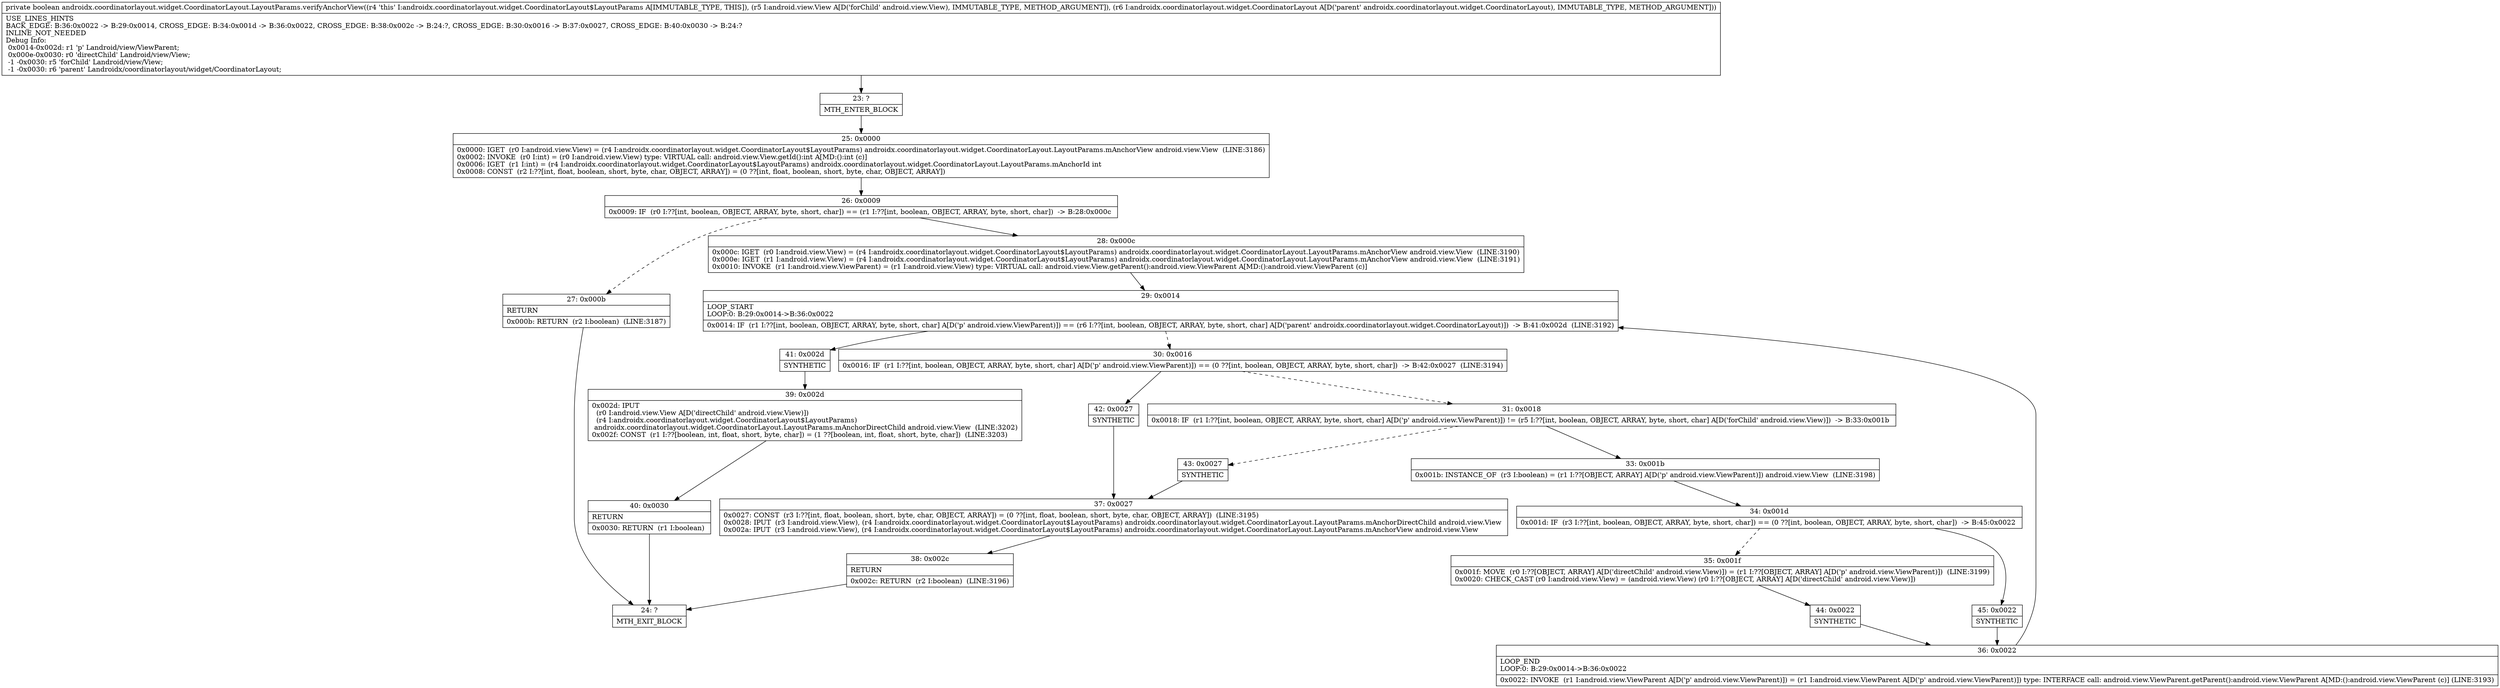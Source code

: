 digraph "CFG forandroidx.coordinatorlayout.widget.CoordinatorLayout.LayoutParams.verifyAnchorView(Landroid\/view\/View;Landroidx\/coordinatorlayout\/widget\/CoordinatorLayout;)Z" {
Node_23 [shape=record,label="{23\:\ ?|MTH_ENTER_BLOCK\l}"];
Node_25 [shape=record,label="{25\:\ 0x0000|0x0000: IGET  (r0 I:android.view.View) = (r4 I:androidx.coordinatorlayout.widget.CoordinatorLayout$LayoutParams) androidx.coordinatorlayout.widget.CoordinatorLayout.LayoutParams.mAnchorView android.view.View  (LINE:3186)\l0x0002: INVOKE  (r0 I:int) = (r0 I:android.view.View) type: VIRTUAL call: android.view.View.getId():int A[MD:():int (c)]\l0x0006: IGET  (r1 I:int) = (r4 I:androidx.coordinatorlayout.widget.CoordinatorLayout$LayoutParams) androidx.coordinatorlayout.widget.CoordinatorLayout.LayoutParams.mAnchorId int \l0x0008: CONST  (r2 I:??[int, float, boolean, short, byte, char, OBJECT, ARRAY]) = (0 ??[int, float, boolean, short, byte, char, OBJECT, ARRAY]) \l}"];
Node_26 [shape=record,label="{26\:\ 0x0009|0x0009: IF  (r0 I:??[int, boolean, OBJECT, ARRAY, byte, short, char]) == (r1 I:??[int, boolean, OBJECT, ARRAY, byte, short, char])  \-\> B:28:0x000c \l}"];
Node_27 [shape=record,label="{27\:\ 0x000b|RETURN\l|0x000b: RETURN  (r2 I:boolean)  (LINE:3187)\l}"];
Node_24 [shape=record,label="{24\:\ ?|MTH_EXIT_BLOCK\l}"];
Node_28 [shape=record,label="{28\:\ 0x000c|0x000c: IGET  (r0 I:android.view.View) = (r4 I:androidx.coordinatorlayout.widget.CoordinatorLayout$LayoutParams) androidx.coordinatorlayout.widget.CoordinatorLayout.LayoutParams.mAnchorView android.view.View  (LINE:3190)\l0x000e: IGET  (r1 I:android.view.View) = (r4 I:androidx.coordinatorlayout.widget.CoordinatorLayout$LayoutParams) androidx.coordinatorlayout.widget.CoordinatorLayout.LayoutParams.mAnchorView android.view.View  (LINE:3191)\l0x0010: INVOKE  (r1 I:android.view.ViewParent) = (r1 I:android.view.View) type: VIRTUAL call: android.view.View.getParent():android.view.ViewParent A[MD:():android.view.ViewParent (c)]\l}"];
Node_29 [shape=record,label="{29\:\ 0x0014|LOOP_START\lLOOP:0: B:29:0x0014\-\>B:36:0x0022\l|0x0014: IF  (r1 I:??[int, boolean, OBJECT, ARRAY, byte, short, char] A[D('p' android.view.ViewParent)]) == (r6 I:??[int, boolean, OBJECT, ARRAY, byte, short, char] A[D('parent' androidx.coordinatorlayout.widget.CoordinatorLayout)])  \-\> B:41:0x002d  (LINE:3192)\l}"];
Node_30 [shape=record,label="{30\:\ 0x0016|0x0016: IF  (r1 I:??[int, boolean, OBJECT, ARRAY, byte, short, char] A[D('p' android.view.ViewParent)]) == (0 ??[int, boolean, OBJECT, ARRAY, byte, short, char])  \-\> B:42:0x0027  (LINE:3194)\l}"];
Node_31 [shape=record,label="{31\:\ 0x0018|0x0018: IF  (r1 I:??[int, boolean, OBJECT, ARRAY, byte, short, char] A[D('p' android.view.ViewParent)]) != (r5 I:??[int, boolean, OBJECT, ARRAY, byte, short, char] A[D('forChild' android.view.View)])  \-\> B:33:0x001b \l}"];
Node_33 [shape=record,label="{33\:\ 0x001b|0x001b: INSTANCE_OF  (r3 I:boolean) = (r1 I:??[OBJECT, ARRAY] A[D('p' android.view.ViewParent)]) android.view.View  (LINE:3198)\l}"];
Node_34 [shape=record,label="{34\:\ 0x001d|0x001d: IF  (r3 I:??[int, boolean, OBJECT, ARRAY, byte, short, char]) == (0 ??[int, boolean, OBJECT, ARRAY, byte, short, char])  \-\> B:45:0x0022 \l}"];
Node_35 [shape=record,label="{35\:\ 0x001f|0x001f: MOVE  (r0 I:??[OBJECT, ARRAY] A[D('directChild' android.view.View)]) = (r1 I:??[OBJECT, ARRAY] A[D('p' android.view.ViewParent)])  (LINE:3199)\l0x0020: CHECK_CAST (r0 I:android.view.View) = (android.view.View) (r0 I:??[OBJECT, ARRAY] A[D('directChild' android.view.View)]) \l}"];
Node_44 [shape=record,label="{44\:\ 0x0022|SYNTHETIC\l}"];
Node_36 [shape=record,label="{36\:\ 0x0022|LOOP_END\lLOOP:0: B:29:0x0014\-\>B:36:0x0022\l|0x0022: INVOKE  (r1 I:android.view.ViewParent A[D('p' android.view.ViewParent)]) = (r1 I:android.view.ViewParent A[D('p' android.view.ViewParent)]) type: INTERFACE call: android.view.ViewParent.getParent():android.view.ViewParent A[MD:():android.view.ViewParent (c)] (LINE:3193)\l}"];
Node_45 [shape=record,label="{45\:\ 0x0022|SYNTHETIC\l}"];
Node_43 [shape=record,label="{43\:\ 0x0027|SYNTHETIC\l}"];
Node_37 [shape=record,label="{37\:\ 0x0027|0x0027: CONST  (r3 I:??[int, float, boolean, short, byte, char, OBJECT, ARRAY]) = (0 ??[int, float, boolean, short, byte, char, OBJECT, ARRAY])  (LINE:3195)\l0x0028: IPUT  (r3 I:android.view.View), (r4 I:androidx.coordinatorlayout.widget.CoordinatorLayout$LayoutParams) androidx.coordinatorlayout.widget.CoordinatorLayout.LayoutParams.mAnchorDirectChild android.view.View \l0x002a: IPUT  (r3 I:android.view.View), (r4 I:androidx.coordinatorlayout.widget.CoordinatorLayout$LayoutParams) androidx.coordinatorlayout.widget.CoordinatorLayout.LayoutParams.mAnchorView android.view.View \l}"];
Node_38 [shape=record,label="{38\:\ 0x002c|RETURN\l|0x002c: RETURN  (r2 I:boolean)  (LINE:3196)\l}"];
Node_42 [shape=record,label="{42\:\ 0x0027|SYNTHETIC\l}"];
Node_41 [shape=record,label="{41\:\ 0x002d|SYNTHETIC\l}"];
Node_39 [shape=record,label="{39\:\ 0x002d|0x002d: IPUT  \l  (r0 I:android.view.View A[D('directChild' android.view.View)])\l  (r4 I:androidx.coordinatorlayout.widget.CoordinatorLayout$LayoutParams)\l androidx.coordinatorlayout.widget.CoordinatorLayout.LayoutParams.mAnchorDirectChild android.view.View  (LINE:3202)\l0x002f: CONST  (r1 I:??[boolean, int, float, short, byte, char]) = (1 ??[boolean, int, float, short, byte, char])  (LINE:3203)\l}"];
Node_40 [shape=record,label="{40\:\ 0x0030|RETURN\l|0x0030: RETURN  (r1 I:boolean) \l}"];
MethodNode[shape=record,label="{private boolean androidx.coordinatorlayout.widget.CoordinatorLayout.LayoutParams.verifyAnchorView((r4 'this' I:androidx.coordinatorlayout.widget.CoordinatorLayout$LayoutParams A[IMMUTABLE_TYPE, THIS]), (r5 I:android.view.View A[D('forChild' android.view.View), IMMUTABLE_TYPE, METHOD_ARGUMENT]), (r6 I:androidx.coordinatorlayout.widget.CoordinatorLayout A[D('parent' androidx.coordinatorlayout.widget.CoordinatorLayout), IMMUTABLE_TYPE, METHOD_ARGUMENT]))  | USE_LINES_HINTS\lBACK_EDGE: B:36:0x0022 \-\> B:29:0x0014, CROSS_EDGE: B:34:0x001d \-\> B:36:0x0022, CROSS_EDGE: B:38:0x002c \-\> B:24:?, CROSS_EDGE: B:30:0x0016 \-\> B:37:0x0027, CROSS_EDGE: B:40:0x0030 \-\> B:24:?\lINLINE_NOT_NEEDED\lDebug Info:\l  0x0014\-0x002d: r1 'p' Landroid\/view\/ViewParent;\l  0x000e\-0x0030: r0 'directChild' Landroid\/view\/View;\l  \-1 \-0x0030: r5 'forChild' Landroid\/view\/View;\l  \-1 \-0x0030: r6 'parent' Landroidx\/coordinatorlayout\/widget\/CoordinatorLayout;\l}"];
MethodNode -> Node_23;Node_23 -> Node_25;
Node_25 -> Node_26;
Node_26 -> Node_27[style=dashed];
Node_26 -> Node_28;
Node_27 -> Node_24;
Node_28 -> Node_29;
Node_29 -> Node_30[style=dashed];
Node_29 -> Node_41;
Node_30 -> Node_31[style=dashed];
Node_30 -> Node_42;
Node_31 -> Node_33;
Node_31 -> Node_43[style=dashed];
Node_33 -> Node_34;
Node_34 -> Node_35[style=dashed];
Node_34 -> Node_45;
Node_35 -> Node_44;
Node_44 -> Node_36;
Node_36 -> Node_29;
Node_45 -> Node_36;
Node_43 -> Node_37;
Node_37 -> Node_38;
Node_38 -> Node_24;
Node_42 -> Node_37;
Node_41 -> Node_39;
Node_39 -> Node_40;
Node_40 -> Node_24;
}

